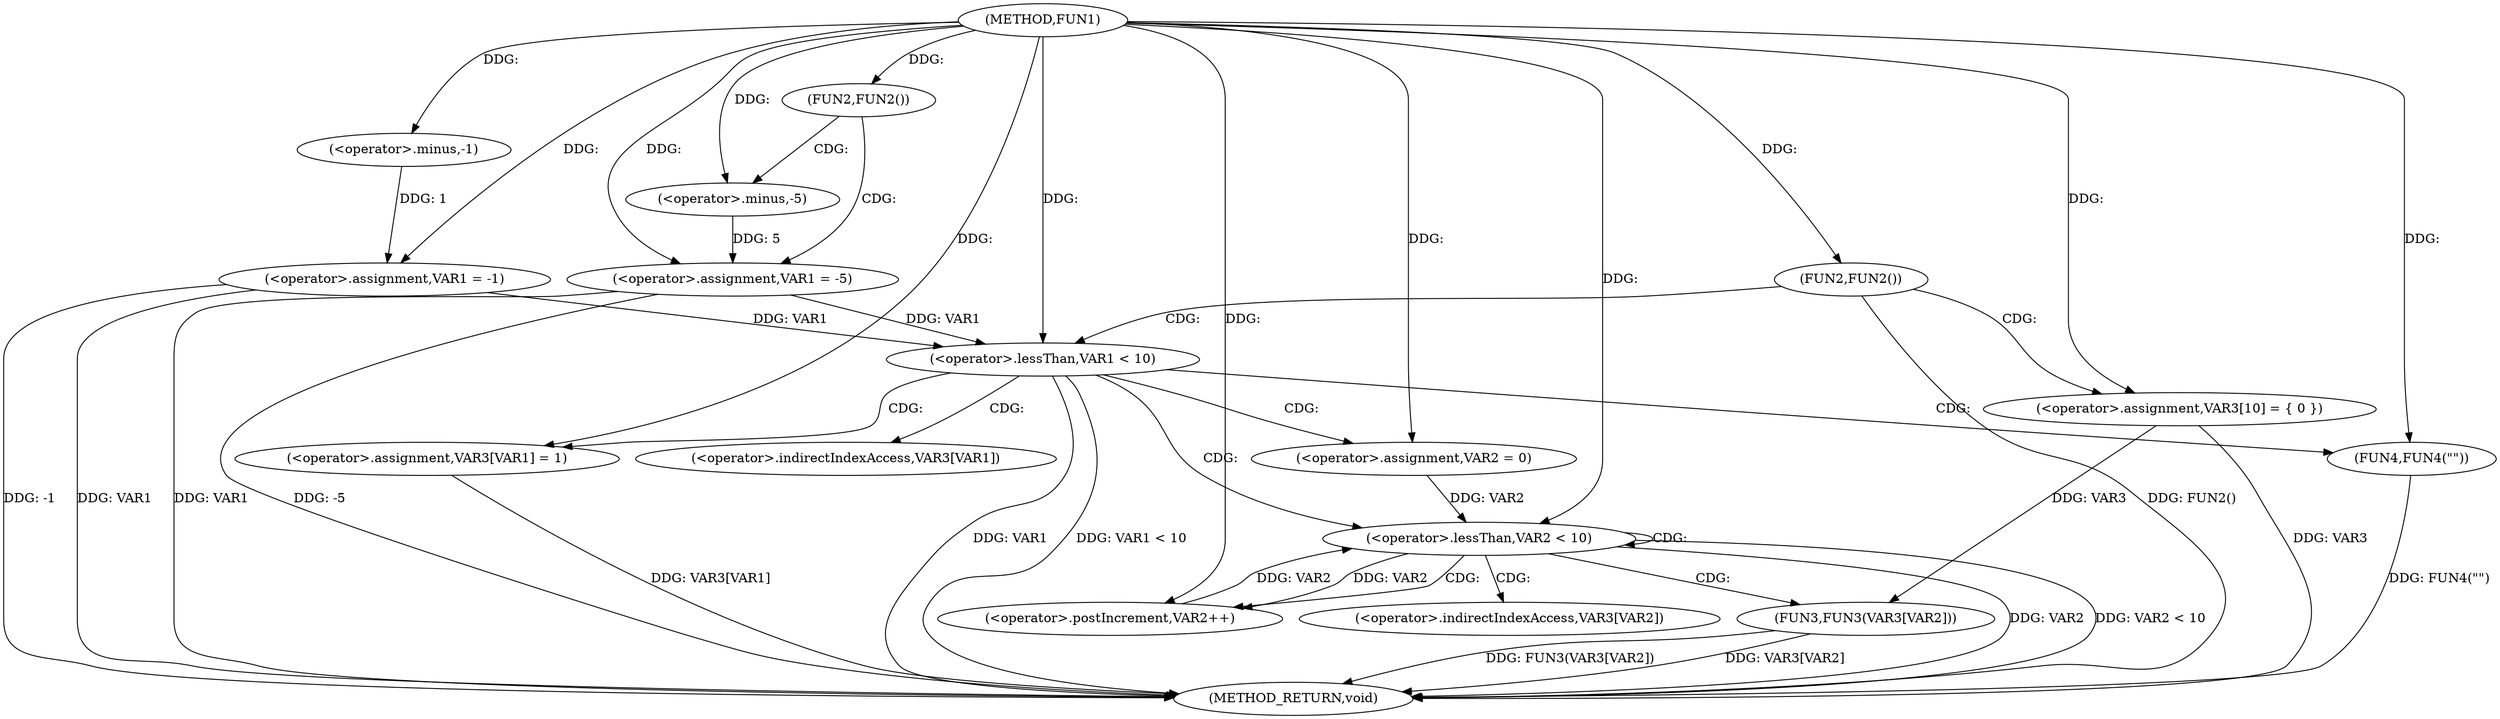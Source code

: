 digraph FUN1 {  
"1000100" [label = "(METHOD,FUN1)" ]
"1000150" [label = "(METHOD_RETURN,void)" ]
"1000103" [label = "(<operator>.assignment,VAR1 = -1)" ]
"1000105" [label = "(<operator>.minus,-1)" ]
"1000108" [label = "(FUN2,FUN2())" ]
"1000110" [label = "(<operator>.assignment,VAR1 = -5)" ]
"1000112" [label = "(<operator>.minus,-5)" ]
"1000115" [label = "(FUN2,FUN2())" ]
"1000120" [label = "(<operator>.assignment,VAR3[10] = { 0 })" ]
"1000123" [label = "(<operator>.lessThan,VAR1 < 10)" ]
"1000127" [label = "(<operator>.assignment,VAR3[VAR1] = 1)" ]
"1000133" [label = "(<operator>.assignment,VAR2 = 0)" ]
"1000136" [label = "(<operator>.lessThan,VAR2 < 10)" ]
"1000139" [label = "(<operator>.postIncrement,VAR2++)" ]
"1000142" [label = "(FUN3,FUN3(VAR3[VAR2]))" ]
"1000148" [label = "(FUN4,FUN4(\"\"))" ]
"1000128" [label = "(<operator>.indirectIndexAccess,VAR3[VAR1])" ]
"1000143" [label = "(<operator>.indirectIndexAccess,VAR3[VAR2])" ]
  "1000142" -> "1000150"  [ label = "DDG: FUN3(VAR3[VAR2])"] 
  "1000103" -> "1000150"  [ label = "DDG: VAR1"] 
  "1000103" -> "1000150"  [ label = "DDG: -1"] 
  "1000148" -> "1000150"  [ label = "DDG: FUN4(\"\")"] 
  "1000127" -> "1000150"  [ label = "DDG: VAR3[VAR1]"] 
  "1000110" -> "1000150"  [ label = "DDG: VAR1"] 
  "1000136" -> "1000150"  [ label = "DDG: VAR2"] 
  "1000123" -> "1000150"  [ label = "DDG: VAR1"] 
  "1000123" -> "1000150"  [ label = "DDG: VAR1 < 10"] 
  "1000115" -> "1000150"  [ label = "DDG: FUN2()"] 
  "1000120" -> "1000150"  [ label = "DDG: VAR3"] 
  "1000110" -> "1000150"  [ label = "DDG: -5"] 
  "1000142" -> "1000150"  [ label = "DDG: VAR3[VAR2]"] 
  "1000136" -> "1000150"  [ label = "DDG: VAR2 < 10"] 
  "1000105" -> "1000103"  [ label = "DDG: 1"] 
  "1000100" -> "1000103"  [ label = "DDG: "] 
  "1000100" -> "1000105"  [ label = "DDG: "] 
  "1000100" -> "1000108"  [ label = "DDG: "] 
  "1000112" -> "1000110"  [ label = "DDG: 5"] 
  "1000100" -> "1000110"  [ label = "DDG: "] 
  "1000100" -> "1000112"  [ label = "DDG: "] 
  "1000100" -> "1000115"  [ label = "DDG: "] 
  "1000100" -> "1000120"  [ label = "DDG: "] 
  "1000103" -> "1000123"  [ label = "DDG: VAR1"] 
  "1000110" -> "1000123"  [ label = "DDG: VAR1"] 
  "1000100" -> "1000123"  [ label = "DDG: "] 
  "1000100" -> "1000127"  [ label = "DDG: "] 
  "1000100" -> "1000133"  [ label = "DDG: "] 
  "1000139" -> "1000136"  [ label = "DDG: VAR2"] 
  "1000133" -> "1000136"  [ label = "DDG: VAR2"] 
  "1000100" -> "1000136"  [ label = "DDG: "] 
  "1000136" -> "1000139"  [ label = "DDG: VAR2"] 
  "1000100" -> "1000139"  [ label = "DDG: "] 
  "1000120" -> "1000142"  [ label = "DDG: VAR3"] 
  "1000100" -> "1000148"  [ label = "DDG: "] 
  "1000108" -> "1000110"  [ label = "CDG: "] 
  "1000108" -> "1000112"  [ label = "CDG: "] 
  "1000115" -> "1000120"  [ label = "CDG: "] 
  "1000115" -> "1000123"  [ label = "CDG: "] 
  "1000123" -> "1000127"  [ label = "CDG: "] 
  "1000123" -> "1000128"  [ label = "CDG: "] 
  "1000123" -> "1000148"  [ label = "CDG: "] 
  "1000123" -> "1000133"  [ label = "CDG: "] 
  "1000123" -> "1000136"  [ label = "CDG: "] 
  "1000136" -> "1000143"  [ label = "CDG: "] 
  "1000136" -> "1000142"  [ label = "CDG: "] 
  "1000136" -> "1000139"  [ label = "CDG: "] 
  "1000136" -> "1000136"  [ label = "CDG: "] 
}
